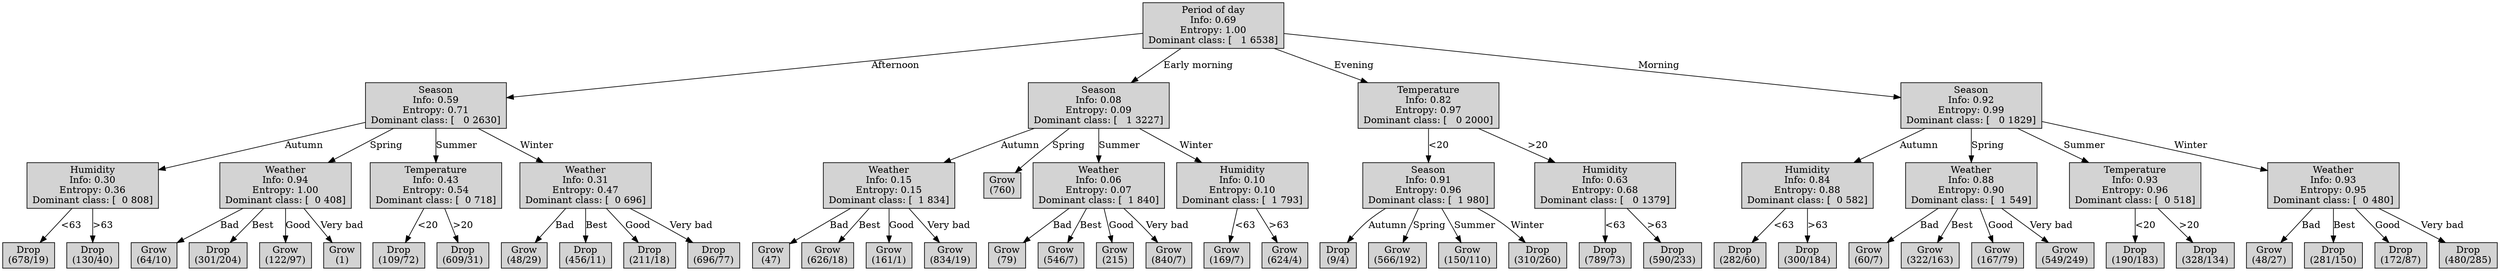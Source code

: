 digraph ID3_Tree {
"0" [shape=box, style=filled, label="Period of day
Info: 0.69
Entropy: 1.00
Dominant class: [   1 6538]
", weight=1]
"1" [shape=box, style=filled, label="Season
Info: 0.59
Entropy: 0.71
Dominant class: [   0 2630]
", weight=2]
0 -> 1 [ label = "Afternoon"];
"2" [shape=box, style=filled, label="Humidity
Info: 0.30
Entropy: 0.36
Dominant class: [  0 808]
", weight=3]
1 -> 2 [ label = "Autumn"];
"3" [shape=box, style=filled, label="Drop
(678/19)
", weight=4]
2 -> 3 [ label = "<63"];
"4" [shape=box, style=filled, label="Drop
(130/40)
", weight=4]
2 -> 4 [ label = ">63"];
"5" [shape=box, style=filled, label="Weather
Info: 0.94
Entropy: 1.00
Dominant class: [  0 408]
", weight=3]
1 -> 5 [ label = "Spring"];
"6" [shape=box, style=filled, label="Grow
(64/10)
", weight=4]
5 -> 6 [ label = "Bad"];
"7" [shape=box, style=filled, label="Drop
(301/204)
", weight=4]
5 -> 7 [ label = "Best"];
"8" [shape=box, style=filled, label="Grow
(122/97)
", weight=4]
5 -> 8 [ label = "Good"];
"9" [shape=box, style=filled, label="Grow
(1)
", weight=4]
5 -> 9 [ label = "Very bad"];
"10" [shape=box, style=filled, label="Temperature
Info: 0.43
Entropy: 0.54
Dominant class: [  0 718]
", weight=3]
1 -> 10 [ label = "Summer"];
"11" [shape=box, style=filled, label="Drop
(109/72)
", weight=4]
10 -> 11 [ label = "<20"];
"12" [shape=box, style=filled, label="Drop
(609/31)
", weight=4]
10 -> 12 [ label = ">20"];
"13" [shape=box, style=filled, label="Weather
Info: 0.31
Entropy: 0.47
Dominant class: [  0 696]
", weight=3]
1 -> 13 [ label = "Winter"];
"14" [shape=box, style=filled, label="Grow
(48/29)
", weight=4]
13 -> 14 [ label = "Bad"];
"15" [shape=box, style=filled, label="Drop
(456/11)
", weight=4]
13 -> 15 [ label = "Best"];
"16" [shape=box, style=filled, label="Drop
(211/18)
", weight=4]
13 -> 16 [ label = "Good"];
"17" [shape=box, style=filled, label="Drop
(696/77)
", weight=4]
13 -> 17 [ label = "Very bad"];
"18" [shape=box, style=filled, label="Season
Info: 0.08
Entropy: 0.09
Dominant class: [   1 3227]
", weight=2]
0 -> 18 [ label = "Early morning"];
"19" [shape=box, style=filled, label="Weather
Info: 0.15
Entropy: 0.15
Dominant class: [  1 834]
", weight=3]
18 -> 19 [ label = "Autumn"];
"20" [shape=box, style=filled, label="Grow
(47)
", weight=4]
19 -> 20 [ label = "Bad"];
"21" [shape=box, style=filled, label="Grow
(626/18)
", weight=4]
19 -> 21 [ label = "Best"];
"22" [shape=box, style=filled, label="Grow
(161/1)
", weight=4]
19 -> 22 [ label = "Good"];
"23" [shape=box, style=filled, label="Grow
(834/19)
", weight=4]
19 -> 23 [ label = "Very bad"];
"24" [shape=box, style=filled, label="Grow
(760)
", weight=3]
18 -> 24 [ label = "Spring"];
"25" [shape=box, style=filled, label="Weather
Info: 0.06
Entropy: 0.07
Dominant class: [  1 840]
", weight=3]
18 -> 25 [ label = "Summer"];
"26" [shape=box, style=filled, label="Grow
(79)
", weight=4]
25 -> 26 [ label = "Bad"];
"27" [shape=box, style=filled, label="Grow
(546/7)
", weight=4]
25 -> 27 [ label = "Best"];
"28" [shape=box, style=filled, label="Grow
(215)
", weight=4]
25 -> 28 [ label = "Good"];
"29" [shape=box, style=filled, label="Grow
(840/7)
", weight=4]
25 -> 29 [ label = "Very bad"];
"30" [shape=box, style=filled, label="Humidity
Info: 0.10
Entropy: 0.10
Dominant class: [  1 793]
", weight=3]
18 -> 30 [ label = "Winter"];
"31" [shape=box, style=filled, label="Grow
(169/7)
", weight=4]
30 -> 31 [ label = "<63"];
"32" [shape=box, style=filled, label="Grow
(624/4)
", weight=4]
30 -> 32 [ label = ">63"];
"33" [shape=box, style=filled, label="Temperature
Info: 0.82
Entropy: 0.97
Dominant class: [   0 2000]
", weight=2]
0 -> 33 [ label = "Evening"];
"34" [shape=box, style=filled, label="Season
Info: 0.91
Entropy: 0.96
Dominant class: [  1 980]
", weight=3]
33 -> 34 [ label = "<20"];
"35" [shape=box, style=filled, label="Drop
(9/4)
", weight=4]
34 -> 35 [ label = "Autumn"];
"36" [shape=box, style=filled, label="Grow
(566/192)
", weight=4]
34 -> 36 [ label = "Spring"];
"37" [shape=box, style=filled, label="Grow
(150/110)
", weight=4]
34 -> 37 [ label = "Summer"];
"38" [shape=box, style=filled, label="Drop
(310/260)
", weight=4]
34 -> 38 [ label = "Winter"];
"39" [shape=box, style=filled, label="Humidity
Info: 0.63
Entropy: 0.68
Dominant class: [   0 1379]
", weight=3]
33 -> 39 [ label = ">20"];
"40" [shape=box, style=filled, label="Drop
(789/73)
", weight=4]
39 -> 40 [ label = "<63"];
"41" [shape=box, style=filled, label="Drop
(590/233)
", weight=4]
39 -> 41 [ label = ">63"];
"42" [shape=box, style=filled, label="Season
Info: 0.92
Entropy: 0.99
Dominant class: [   0 1829]
", weight=2]
0 -> 42 [ label = "Morning"];
"43" [shape=box, style=filled, label="Humidity
Info: 0.84
Entropy: 0.88
Dominant class: [  0 582]
", weight=3]
42 -> 43 [ label = "Autumn"];
"44" [shape=box, style=filled, label="Drop
(282/60)
", weight=4]
43 -> 44 [ label = "<63"];
"45" [shape=box, style=filled, label="Drop
(300/184)
", weight=4]
43 -> 45 [ label = ">63"];
"46" [shape=box, style=filled, label="Weather
Info: 0.88
Entropy: 0.90
Dominant class: [  1 549]
", weight=3]
42 -> 46 [ label = "Spring"];
"47" [shape=box, style=filled, label="Grow
(60/7)
", weight=4]
46 -> 47 [ label = "Bad"];
"48" [shape=box, style=filled, label="Grow
(322/163)
", weight=4]
46 -> 48 [ label = "Best"];
"49" [shape=box, style=filled, label="Grow
(167/79)
", weight=4]
46 -> 49 [ label = "Good"];
"50" [shape=box, style=filled, label="Grow
(549/249)
", weight=4]
46 -> 50 [ label = "Very bad"];
"51" [shape=box, style=filled, label="Temperature
Info: 0.93
Entropy: 0.96
Dominant class: [  0 518]
", weight=3]
42 -> 51 [ label = "Summer"];
"52" [shape=box, style=filled, label="Drop
(190/183)
", weight=4]
51 -> 52 [ label = "<20"];
"53" [shape=box, style=filled, label="Drop
(328/134)
", weight=4]
51 -> 53 [ label = ">20"];
"54" [shape=box, style=filled, label="Weather
Info: 0.93
Entropy: 0.95
Dominant class: [  0 480]
", weight=3]
42 -> 54 [ label = "Winter"];
"55" [shape=box, style=filled, label="Grow
(48/27)
", weight=4]
54 -> 55 [ label = "Bad"];
"56" [shape=box, style=filled, label="Drop
(281/150)
", weight=4]
54 -> 56 [ label = "Best"];
"57" [shape=box, style=filled, label="Drop
(172/87)
", weight=4]
54 -> 57 [ label = "Good"];
"58" [shape=box, style=filled, label="Drop
(480/285)
", weight=4]
54 -> 58 [ label = "Very bad"];
{rank=same; 0;};
{rank=same; 1;18;33;42;};
{rank=same; 2;5;10;13;19;24;25;30;34;39;43;46;51;54;};
{rank=same; 3;4;6;7;8;9;11;12;14;15;16;17;20;21;22;23;26;27;28;29;31;32;35;36;37;38;40;41;44;45;47;48;49;50;52;53;55;56;57;58;};
}